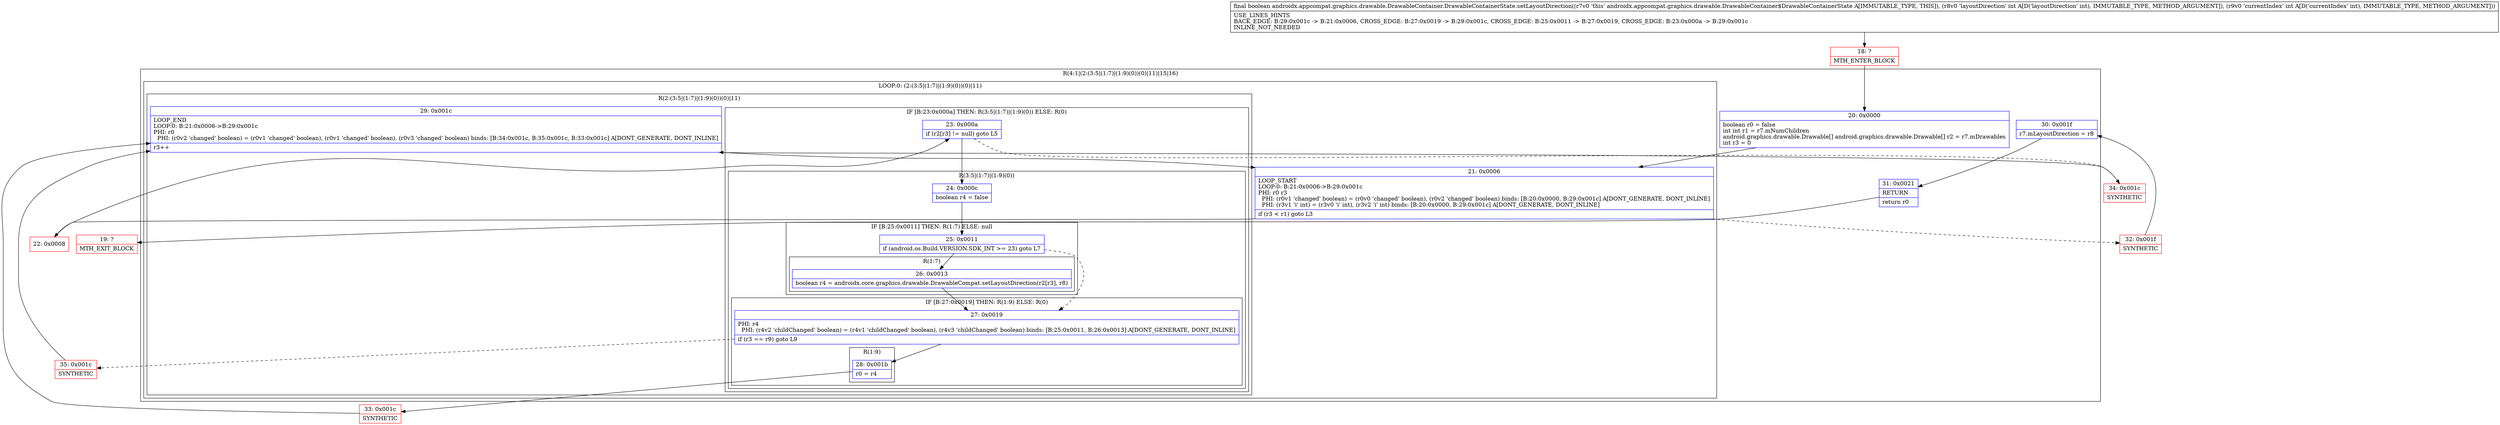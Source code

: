 digraph "CFG forandroidx.appcompat.graphics.drawable.DrawableContainer.DrawableContainerState.setLayoutDirection(II)Z" {
subgraph cluster_Region_728071249 {
label = "R(4:1|(2:(3:5|(1:7)|(1:9)(0))(0)|11)|15|16)";
node [shape=record,color=blue];
Node_20 [shape=record,label="{20\:\ 0x0000|boolean r0 = false\lint int r1 = r7.mNumChildren\landroid.graphics.drawable.Drawable[] android.graphics.drawable.Drawable[] r2 = r7.mDrawables\lint r3 = 0\l}"];
subgraph cluster_LoopRegion_947750093 {
label = "LOOP:0: (2:(3:5|(1:7)|(1:9)(0))(0)|11)";
node [shape=record,color=blue];
Node_21 [shape=record,label="{21\:\ 0x0006|LOOP_START\lLOOP:0: B:21:0x0006\-\>B:29:0x001c\lPHI: r0 r3 \l  PHI: (r0v1 'changed' boolean) = (r0v0 'changed' boolean), (r0v2 'changed' boolean) binds: [B:20:0x0000, B:29:0x001c] A[DONT_GENERATE, DONT_INLINE]\l  PHI: (r3v1 'i' int) = (r3v0 'i' int), (r3v2 'i' int) binds: [B:20:0x0000, B:29:0x001c] A[DONT_GENERATE, DONT_INLINE]\l|if (r3 \< r1) goto L3\l}"];
subgraph cluster_Region_1573675898 {
label = "R(2:(3:5|(1:7)|(1:9)(0))(0)|11)";
node [shape=record,color=blue];
subgraph cluster_IfRegion_1569901966 {
label = "IF [B:23:0x000a] THEN: R(3:5|(1:7)|(1:9)(0)) ELSE: R(0)";
node [shape=record,color=blue];
Node_23 [shape=record,label="{23\:\ 0x000a|if (r2[r3] != null) goto L5\l}"];
subgraph cluster_Region_1115069929 {
label = "R(3:5|(1:7)|(1:9)(0))";
node [shape=record,color=blue];
Node_24 [shape=record,label="{24\:\ 0x000c|boolean r4 = false\l}"];
subgraph cluster_IfRegion_1445462410 {
label = "IF [B:25:0x0011] THEN: R(1:7) ELSE: null";
node [shape=record,color=blue];
Node_25 [shape=record,label="{25\:\ 0x0011|if (android.os.Build.VERSION.SDK_INT \>= 23) goto L7\l}"];
subgraph cluster_Region_1561699737 {
label = "R(1:7)";
node [shape=record,color=blue];
Node_26 [shape=record,label="{26\:\ 0x0013|boolean r4 = androidx.core.graphics.drawable.DrawableCompat.setLayoutDirection(r2[r3], r8)\l}"];
}
}
subgraph cluster_IfRegion_163831778 {
label = "IF [B:27:0x0019] THEN: R(1:9) ELSE: R(0)";
node [shape=record,color=blue];
Node_27 [shape=record,label="{27\:\ 0x0019|PHI: r4 \l  PHI: (r4v2 'childChanged' boolean) = (r4v1 'childChanged' boolean), (r4v3 'childChanged' boolean) binds: [B:25:0x0011, B:26:0x0013] A[DONT_GENERATE, DONT_INLINE]\l|if (r3 == r9) goto L9\l}"];
subgraph cluster_Region_2101324997 {
label = "R(1:9)";
node [shape=record,color=blue];
Node_28 [shape=record,label="{28\:\ 0x001b|r0 = r4\l}"];
}
subgraph cluster_Region_535568542 {
label = "R(0)";
node [shape=record,color=blue];
}
}
}
subgraph cluster_Region_1567005998 {
label = "R(0)";
node [shape=record,color=blue];
}
}
Node_29 [shape=record,label="{29\:\ 0x001c|LOOP_END\lLOOP:0: B:21:0x0006\-\>B:29:0x001c\lPHI: r0 \l  PHI: (r0v2 'changed' boolean) = (r0v1 'changed' boolean), (r0v1 'changed' boolean), (r0v3 'changed' boolean) binds: [B:34:0x001c, B:35:0x001c, B:33:0x001c] A[DONT_GENERATE, DONT_INLINE]\l|r3++\l}"];
}
}
Node_30 [shape=record,label="{30\:\ 0x001f|r7.mLayoutDirection = r8\l}"];
Node_31 [shape=record,label="{31\:\ 0x0021|RETURN\l|return r0\l}"];
}
Node_18 [shape=record,color=red,label="{18\:\ ?|MTH_ENTER_BLOCK\l}"];
Node_22 [shape=record,color=red,label="{22\:\ 0x0008}"];
Node_33 [shape=record,color=red,label="{33\:\ 0x001c|SYNTHETIC\l}"];
Node_35 [shape=record,color=red,label="{35\:\ 0x001c|SYNTHETIC\l}"];
Node_34 [shape=record,color=red,label="{34\:\ 0x001c|SYNTHETIC\l}"];
Node_32 [shape=record,color=red,label="{32\:\ 0x001f|SYNTHETIC\l}"];
Node_19 [shape=record,color=red,label="{19\:\ ?|MTH_EXIT_BLOCK\l}"];
MethodNode[shape=record,label="{final boolean androidx.appcompat.graphics.drawable.DrawableContainer.DrawableContainerState.setLayoutDirection((r7v0 'this' androidx.appcompat.graphics.drawable.DrawableContainer$DrawableContainerState A[IMMUTABLE_TYPE, THIS]), (r8v0 'layoutDirection' int A[D('layoutDirection' int), IMMUTABLE_TYPE, METHOD_ARGUMENT]), (r9v0 'currentIndex' int A[D('currentIndex' int), IMMUTABLE_TYPE, METHOD_ARGUMENT]))  | USE_LINES_HINTS\lBACK_EDGE: B:29:0x001c \-\> B:21:0x0006, CROSS_EDGE: B:27:0x0019 \-\> B:29:0x001c, CROSS_EDGE: B:25:0x0011 \-\> B:27:0x0019, CROSS_EDGE: B:23:0x000a \-\> B:29:0x001c\lINLINE_NOT_NEEDED\l}"];
MethodNode -> Node_18;Node_20 -> Node_21;
Node_21 -> Node_22;
Node_21 -> Node_32[style=dashed];
Node_23 -> Node_24;
Node_23 -> Node_34[style=dashed];
Node_24 -> Node_25;
Node_25 -> Node_26;
Node_25 -> Node_27[style=dashed];
Node_26 -> Node_27;
Node_27 -> Node_28;
Node_27 -> Node_35[style=dashed];
Node_28 -> Node_33;
Node_29 -> Node_21;
Node_30 -> Node_31;
Node_31 -> Node_19;
Node_18 -> Node_20;
Node_22 -> Node_23;
Node_33 -> Node_29;
Node_35 -> Node_29;
Node_34 -> Node_29;
Node_32 -> Node_30;
}

